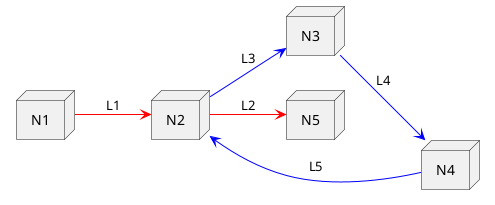 @startuml
left to right direction

node N1
node N2
node N3
node N4
node N5

N1 -[#Red]-> N2 : L1
N2 -[#Red]-> N5 : L2
N2 -[#Blue]-> N3 : L3
N3 -[#Blue]-> N4 : L4
N4 -[#Blue]-> N2 : L5

@enduml
